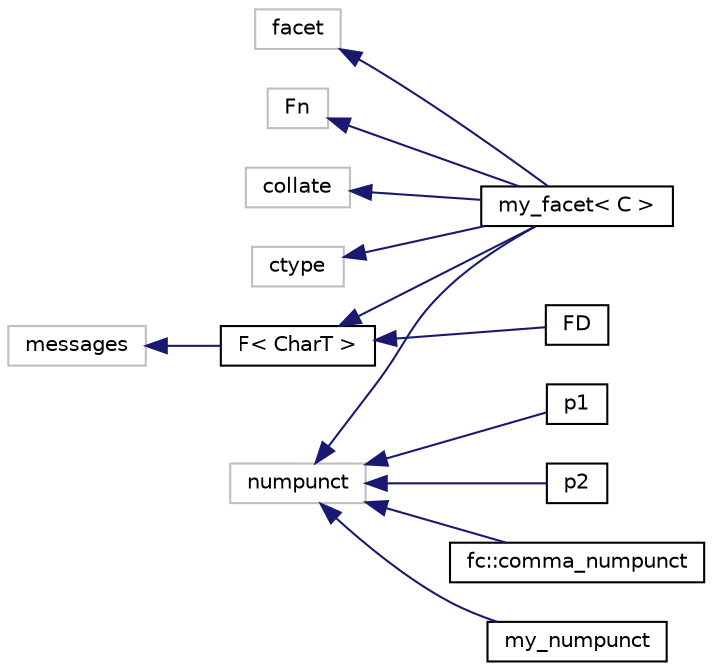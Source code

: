 digraph "Graphical Class Hierarchy"
{
  edge [fontname="Helvetica",fontsize="10",labelfontname="Helvetica",labelfontsize="10"];
  node [fontname="Helvetica",fontsize="10",shape=record];
  rankdir="LR";
  Node3080 [label="collate",height=0.2,width=0.4,color="grey75", fillcolor="white", style="filled"];
  Node3080 -> Node1673 [dir="back",color="midnightblue",fontsize="10",style="solid",fontname="Helvetica"];
  Node1673 [label="my_facet\< C \>",height=0.2,width=0.4,color="black", fillcolor="white", style="filled",URL="$structmy__facet.html"];
  Node2916 [label="ctype",height=0.2,width=0.4,color="grey75", fillcolor="white", style="filled"];
  Node2916 -> Node1673 [dir="back",color="midnightblue",fontsize="10",style="solid",fontname="Helvetica"];
  Node2598 [label="facet",height=0.2,width=0.4,color="grey75", fillcolor="white", style="filled"];
  Node2598 -> Node1673 [dir="back",color="midnightblue",fontsize="10",style="solid",fontname="Helvetica"];
  Node2543 [label="Fn",height=0.2,width=0.4,color="grey75", fillcolor="white", style="filled"];
  Node2543 -> Node1673 [dir="back",color="midnightblue",fontsize="10",style="solid",fontname="Helvetica"];
  Node1905 [label="messages",height=0.2,width=0.4,color="grey75", fillcolor="white", style="filled"];
  Node1905 -> Node1906 [dir="back",color="midnightblue",fontsize="10",style="solid",fontname="Helvetica"];
  Node1906 [label="F\< CharT \>",height=0.2,width=0.4,color="black", fillcolor="white", style="filled",URL="$struct_f.html"];
  Node1906 -> Node1907 [dir="back",color="midnightblue",fontsize="10",style="solid",fontname="Helvetica"];
  Node1907 [label="FD",height=0.2,width=0.4,color="black", fillcolor="white", style="filled",URL="$struct_f_d.html"];
  Node1906 -> Node1673 [dir="back",color="midnightblue",fontsize="10",style="solid",fontname="Helvetica"];
  Node1671 [label="numpunct",height=0.2,width=0.4,color="grey75", fillcolor="white", style="filled"];
  Node1671 -> Node0 [dir="back",color="midnightblue",fontsize="10",style="solid",fontname="Helvetica"];
  Node0 [label="fc::comma_numpunct",height=0.2,width=0.4,color="black", fillcolor="white", style="filled",URL="$classfc_1_1comma__numpunct.html"];
  Node1671 -> Node1673 [dir="back",color="midnightblue",fontsize="10",style="solid",fontname="Helvetica"];
  Node1671 -> Node1674 [dir="back",color="midnightblue",fontsize="10",style="solid",fontname="Helvetica"];
  Node1674 [label="my_numpunct",height=0.2,width=0.4,color="black", fillcolor="white", style="filled",URL="$classmy__numpunct.html"];
  Node1671 -> Node1675 [dir="back",color="midnightblue",fontsize="10",style="solid",fontname="Helvetica"];
  Node1675 [label="p1",height=0.2,width=0.4,color="black", fillcolor="white", style="filled",URL="$classp1.html"];
  Node1671 -> Node1676 [dir="back",color="midnightblue",fontsize="10",style="solid",fontname="Helvetica"];
  Node1676 [label="p2",height=0.2,width=0.4,color="black", fillcolor="white", style="filled",URL="$classp2.html"];
}
